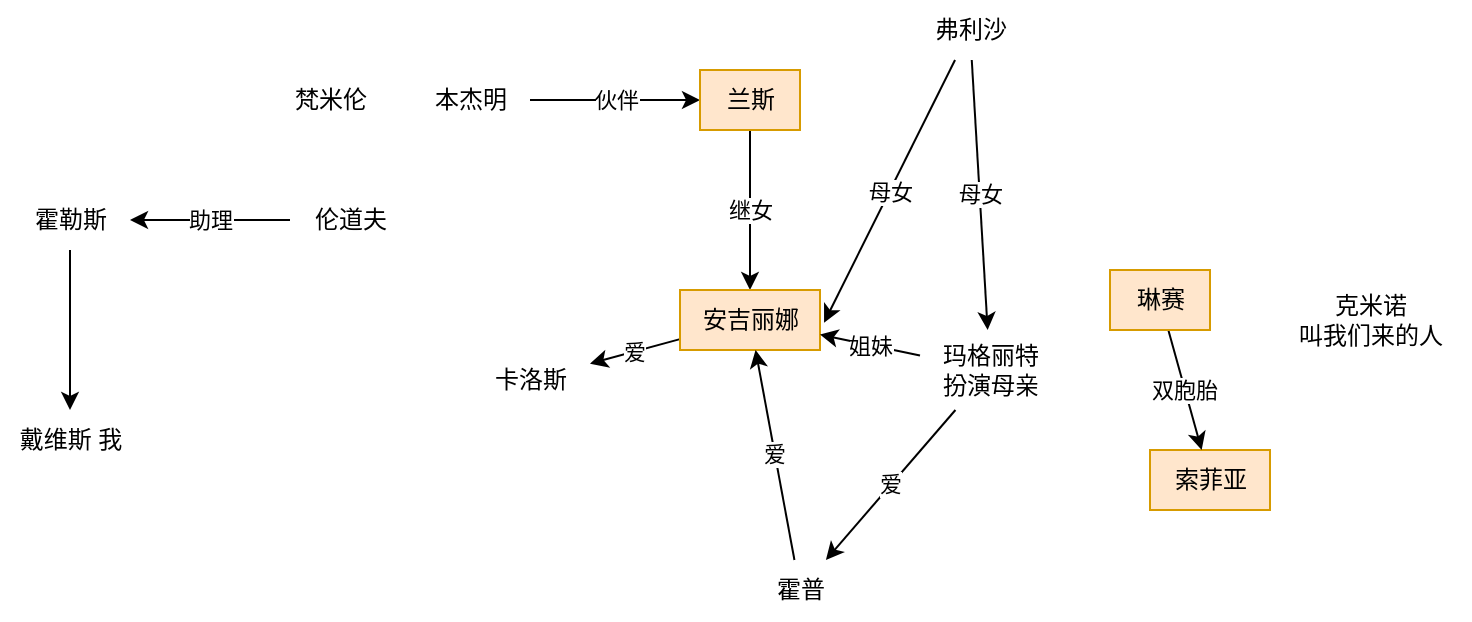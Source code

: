 <mxfile version="21.3.2" type="github">
  <diagram name="Page-1" id="42789a77-a242-8287-6e28-9cd8cfd52e62">
    <mxGraphModel dx="1332" dy="508" grid="1" gridSize="10" guides="1" tooltips="1" connect="1" arrows="1" fold="1" page="1" pageScale="1" pageWidth="1100" pageHeight="850" background="none" math="0" shadow="0">
      <root>
        <mxCell id="0" />
        <mxCell id="1" parent="0" />
        <mxCell id="f-L8kacAhDFwxtrdeXeR-4" value="梵米伦" style="text;html=1;align=center;verticalAlign=middle;resizable=0;points=[];autosize=1;strokeColor=none;fillColor=none;" parent="1" vertex="1">
          <mxGeometry x="190" y="115" width="60" height="30" as="geometry" />
        </mxCell>
        <mxCell id="f-L8kacAhDFwxtrdeXeR-7" value="伙伴" style="edgeStyle=orthogonalEdgeStyle;rounded=0;orthogonalLoop=1;jettySize=auto;html=1;" parent="1" source="f-L8kacAhDFwxtrdeXeR-5" target="f-L8kacAhDFwxtrdeXeR-6" edge="1">
          <mxGeometry relative="1" as="geometry" />
        </mxCell>
        <mxCell id="f-L8kacAhDFwxtrdeXeR-5" value="本杰明" style="text;html=1;align=center;verticalAlign=middle;resizable=0;points=[];autosize=1;strokeColor=none;fillColor=none;" parent="1" vertex="1">
          <mxGeometry x="260" y="115" width="60" height="30" as="geometry" />
        </mxCell>
        <mxCell id="f-L8kacAhDFwxtrdeXeR-22" value="继女" style="edgeStyle=orthogonalEdgeStyle;rounded=0;orthogonalLoop=1;jettySize=auto;html=1;" parent="1" source="f-L8kacAhDFwxtrdeXeR-6" target="f-L8kacAhDFwxtrdeXeR-21" edge="1">
          <mxGeometry relative="1" as="geometry" />
        </mxCell>
        <mxCell id="f-L8kacAhDFwxtrdeXeR-6" value="兰斯" style="text;html=1;align=center;verticalAlign=middle;resizable=0;points=[];autosize=1;strokeColor=#d79b00;fillColor=#ffe6cc;" parent="1" vertex="1">
          <mxGeometry x="405" y="115" width="50" height="30" as="geometry" />
        </mxCell>
        <mxCell id="f-L8kacAhDFwxtrdeXeR-13" value="助理" style="edgeStyle=orthogonalEdgeStyle;rounded=0;orthogonalLoop=1;jettySize=auto;html=1;" parent="1" source="f-L8kacAhDFwxtrdeXeR-11" target="f-L8kacAhDFwxtrdeXeR-12" edge="1">
          <mxGeometry relative="1" as="geometry" />
        </mxCell>
        <mxCell id="f-L8kacAhDFwxtrdeXeR-11" value="伦道夫" style="text;html=1;align=center;verticalAlign=middle;resizable=0;points=[];autosize=1;strokeColor=none;fillColor=none;" parent="1" vertex="1">
          <mxGeometry x="200" y="175" width="60" height="30" as="geometry" />
        </mxCell>
        <mxCell id="f-L8kacAhDFwxtrdeXeR-15" value="" style="edgeStyle=orthogonalEdgeStyle;rounded=0;orthogonalLoop=1;jettySize=auto;html=1;" parent="1" source="f-L8kacAhDFwxtrdeXeR-12" target="f-L8kacAhDFwxtrdeXeR-14" edge="1">
          <mxGeometry relative="1" as="geometry" />
        </mxCell>
        <mxCell id="f-L8kacAhDFwxtrdeXeR-12" value="霍勒斯" style="text;html=1;align=center;verticalAlign=middle;resizable=0;points=[];autosize=1;strokeColor=none;fillColor=none;" parent="1" vertex="1">
          <mxGeometry x="60" y="175" width="60" height="30" as="geometry" />
        </mxCell>
        <mxCell id="f-L8kacAhDFwxtrdeXeR-14" value="戴维斯 我" style="text;html=1;align=center;verticalAlign=middle;resizable=0;points=[];autosize=1;strokeColor=none;fillColor=none;" parent="1" vertex="1">
          <mxGeometry x="55" y="285" width="70" height="30" as="geometry" />
        </mxCell>
        <mxCell id="f-L8kacAhDFwxtrdeXeR-64" value="爱" style="rounded=0;orthogonalLoop=1;jettySize=auto;html=1;" parent="1" source="f-L8kacAhDFwxtrdeXeR-21" target="f-L8kacAhDFwxtrdeXeR-63" edge="1">
          <mxGeometry relative="1" as="geometry" />
        </mxCell>
        <mxCell id="f-L8kacAhDFwxtrdeXeR-21" value="安吉丽娜" style="text;html=1;align=center;verticalAlign=middle;resizable=0;points=[];autosize=1;strokeColor=#d79b00;fillColor=#ffe6cc;" parent="1" vertex="1">
          <mxGeometry x="395" y="225" width="70" height="30" as="geometry" />
        </mxCell>
        <mxCell id="f-L8kacAhDFwxtrdeXeR-34" value="索菲亚" style="text;html=1;align=center;verticalAlign=middle;resizable=0;points=[];autosize=1;strokeColor=#d79b00;fillColor=#ffe6cc;" parent="1" vertex="1">
          <mxGeometry x="630" y="305" width="60" height="30" as="geometry" />
        </mxCell>
        <mxCell id="f-L8kacAhDFwxtrdeXeR-74" value="双胞胎" style="edgeStyle=none;shape=connector;rounded=0;orthogonalLoop=1;jettySize=auto;html=1;labelBackgroundColor=default;strokeColor=default;fontFamily=Helvetica;fontSize=11;fontColor=default;endArrow=classic;" parent="1" source="f-L8kacAhDFwxtrdeXeR-35" target="f-L8kacAhDFwxtrdeXeR-34" edge="1">
          <mxGeometry relative="1" as="geometry" />
        </mxCell>
        <mxCell id="f-L8kacAhDFwxtrdeXeR-35" value="琳赛" style="text;html=1;align=center;verticalAlign=middle;resizable=0;points=[];autosize=1;strokeColor=#d79b00;fillColor=#ffe6cc;" parent="1" vertex="1">
          <mxGeometry x="610" y="215" width="50" height="30" as="geometry" />
        </mxCell>
        <mxCell id="f-L8kacAhDFwxtrdeXeR-55" value="克米诺&lt;br&gt;叫我们来的人" style="text;html=1;align=center;verticalAlign=middle;resizable=0;points=[];autosize=1;strokeColor=none;fillColor=none;" parent="1" vertex="1">
          <mxGeometry x="690" y="220" width="100" height="40" as="geometry" />
        </mxCell>
        <mxCell id="f-L8kacAhDFwxtrdeXeR-60" value="母女" style="rounded=0;orthogonalLoop=1;jettySize=auto;html=1;entryX=1.029;entryY=0.544;entryDx=0;entryDy=0;entryPerimeter=0;" parent="1" source="f-L8kacAhDFwxtrdeXeR-56" target="f-L8kacAhDFwxtrdeXeR-21" edge="1">
          <mxGeometry relative="1" as="geometry" />
        </mxCell>
        <mxCell id="f-L8kacAhDFwxtrdeXeR-62" value="母女" style="rounded=0;orthogonalLoop=1;jettySize=auto;html=1;" parent="1" source="f-L8kacAhDFwxtrdeXeR-56" target="f-L8kacAhDFwxtrdeXeR-61" edge="1">
          <mxGeometry relative="1" as="geometry" />
        </mxCell>
        <mxCell id="f-L8kacAhDFwxtrdeXeR-56" value="弗利沙" style="text;html=1;align=center;verticalAlign=middle;resizable=0;points=[];autosize=1;strokeColor=none;fillColor=none;" parent="1" vertex="1">
          <mxGeometry x="510" y="80" width="60" height="30" as="geometry" />
        </mxCell>
        <mxCell id="f-L8kacAhDFwxtrdeXeR-66" value="爱" style="rounded=0;orthogonalLoop=1;jettySize=auto;html=1;" parent="1" source="f-L8kacAhDFwxtrdeXeR-61" target="f-L8kacAhDFwxtrdeXeR-65" edge="1">
          <mxGeometry relative="1" as="geometry" />
        </mxCell>
        <mxCell id="f-L8kacAhDFwxtrdeXeR-68" value="姐妹" style="rounded=0;orthogonalLoop=1;jettySize=auto;html=1;" parent="1" source="f-L8kacAhDFwxtrdeXeR-61" target="f-L8kacAhDFwxtrdeXeR-21" edge="1">
          <mxGeometry relative="1" as="geometry" />
        </mxCell>
        <mxCell id="f-L8kacAhDFwxtrdeXeR-61" value="玛格丽特&lt;br&gt;扮演母亲" style="text;html=1;align=center;verticalAlign=middle;resizable=0;points=[];autosize=1;strokeColor=none;fillColor=none;" parent="1" vertex="1">
          <mxGeometry x="515" y="245" width="70" height="40" as="geometry" />
        </mxCell>
        <mxCell id="f-L8kacAhDFwxtrdeXeR-63" value="卡洛斯" style="text;html=1;align=center;verticalAlign=middle;resizable=0;points=[];autosize=1;strokeColor=none;fillColor=none;" parent="1" vertex="1">
          <mxGeometry x="290" y="255" width="60" height="30" as="geometry" />
        </mxCell>
        <mxCell id="f-L8kacAhDFwxtrdeXeR-67" value="爱" style="rounded=0;orthogonalLoop=1;jettySize=auto;html=1;" parent="1" source="f-L8kacAhDFwxtrdeXeR-65" target="f-L8kacAhDFwxtrdeXeR-21" edge="1">
          <mxGeometry relative="1" as="geometry" />
        </mxCell>
        <mxCell id="f-L8kacAhDFwxtrdeXeR-65" value="霍普" style="text;html=1;align=center;verticalAlign=middle;resizable=0;points=[];autosize=1;strokeColor=none;fillColor=none;" parent="1" vertex="1">
          <mxGeometry x="430" y="360" width="50" height="30" as="geometry" />
        </mxCell>
      </root>
    </mxGraphModel>
  </diagram>
</mxfile>
